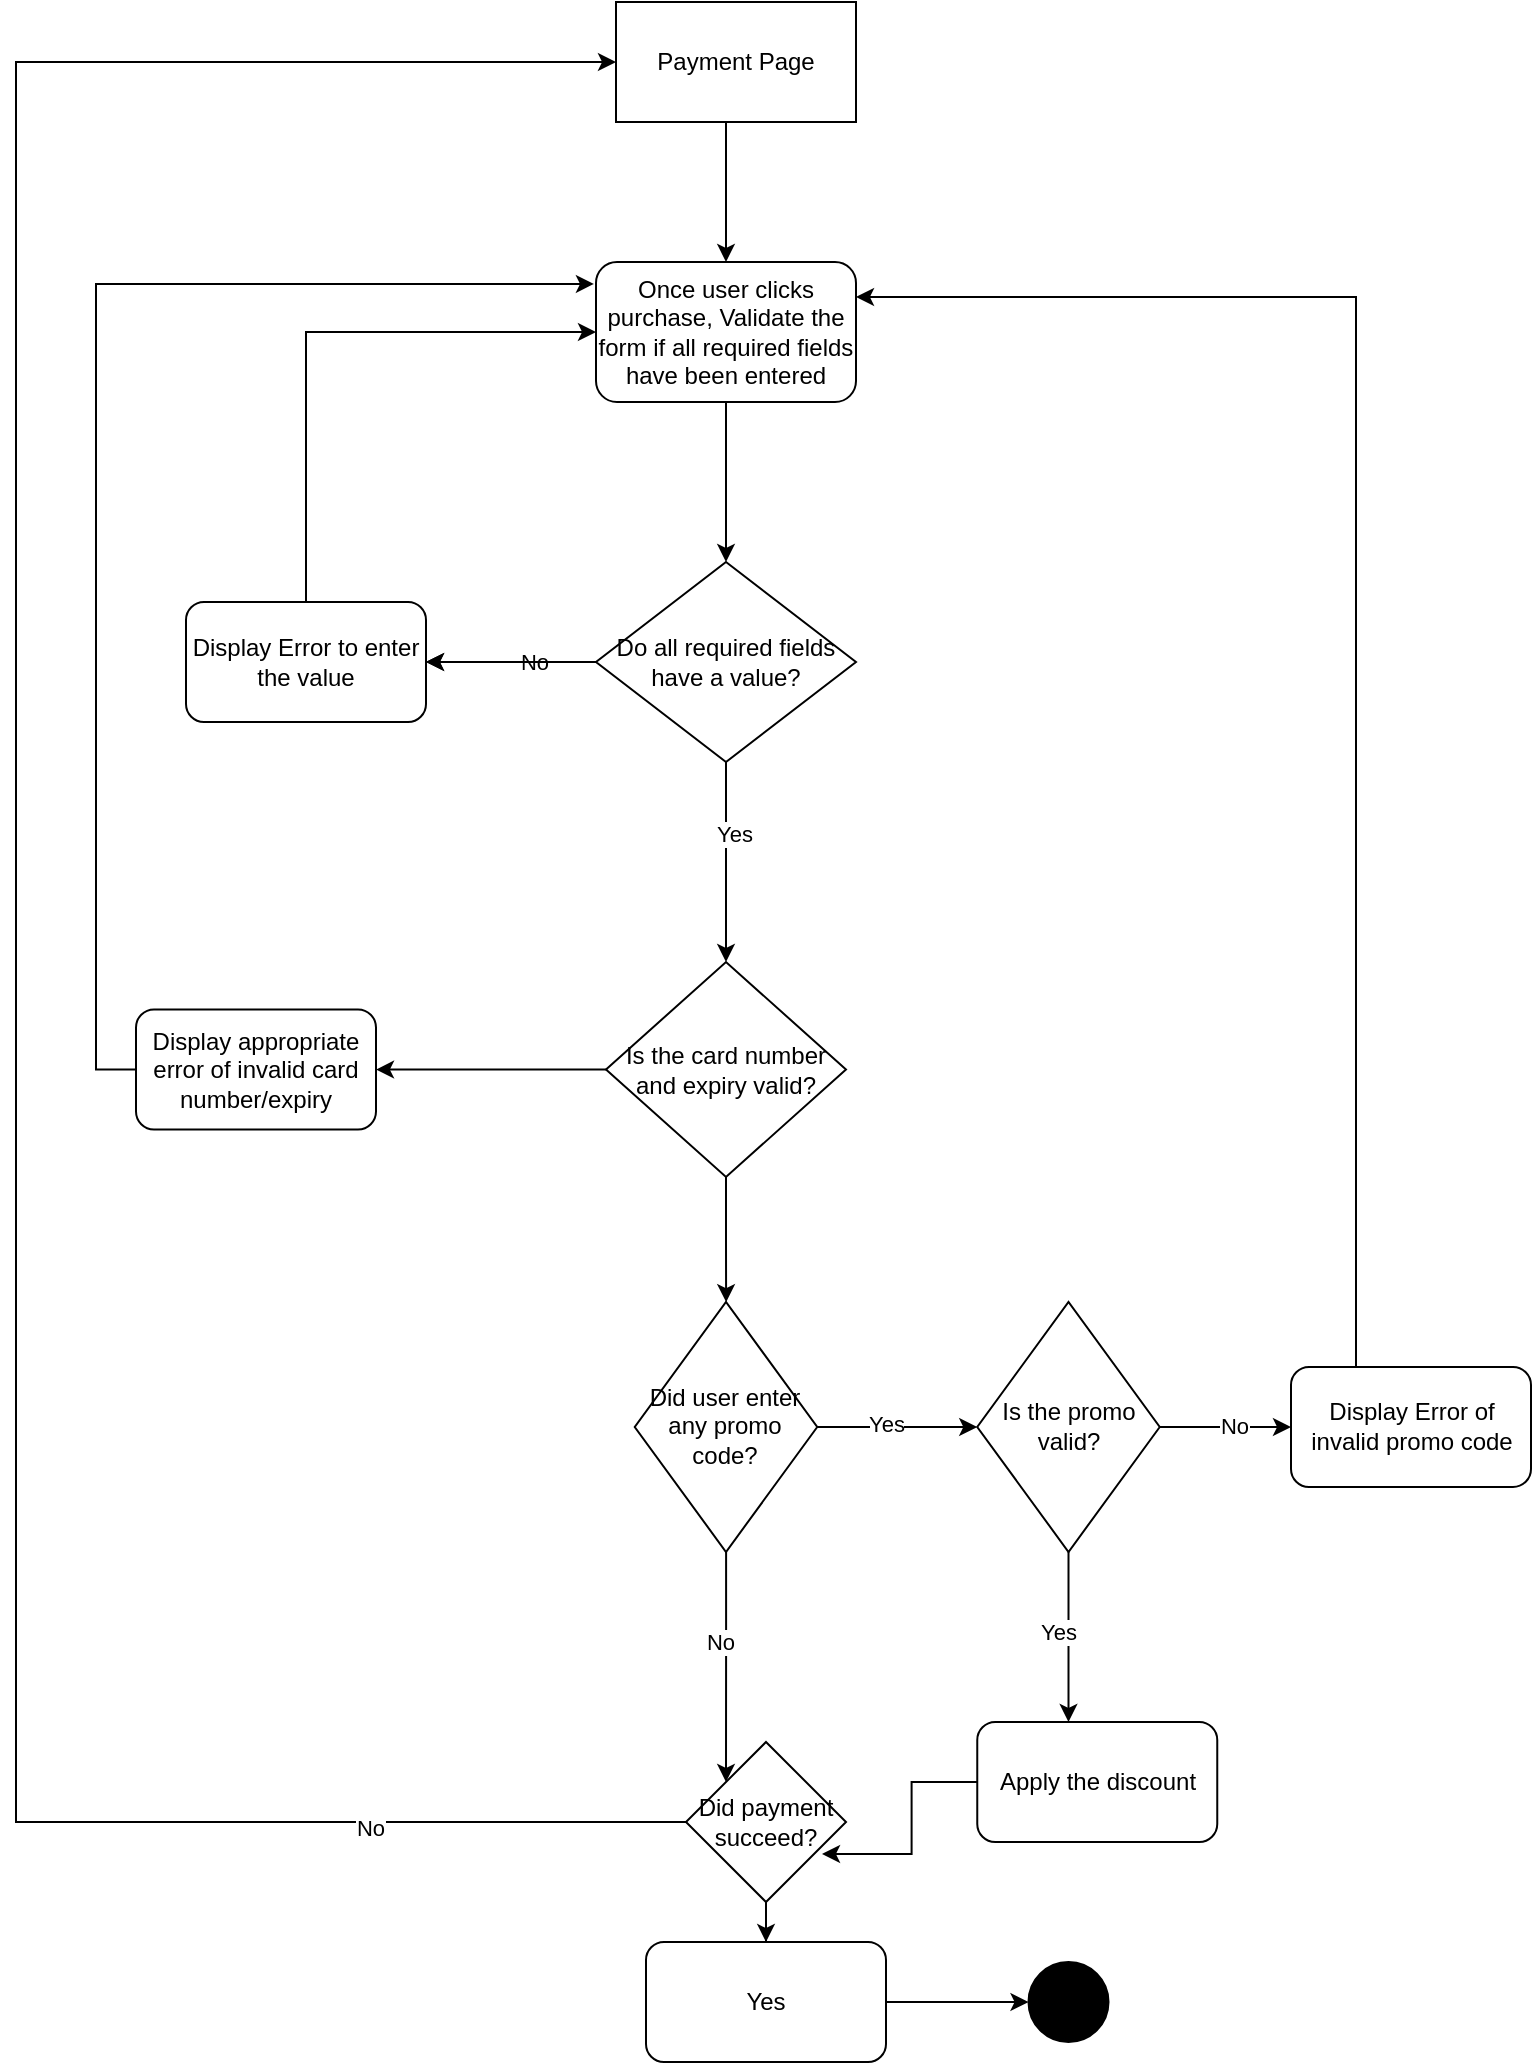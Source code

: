 <mxfile version="22.0.4" type="github">
  <diagram name="Page-1" id="TTad2JaClYAbR3NJx_BB">
    <mxGraphModel dx="1434" dy="758" grid="1" gridSize="10" guides="1" tooltips="1" connect="1" arrows="1" fold="1" page="1" pageScale="1" pageWidth="850" pageHeight="1100" math="0" shadow="0">
      <root>
        <mxCell id="0" />
        <mxCell id="1" parent="0" />
        <mxCell id="2vhhq0WR_up_APoABOzd-3" value="" style="edgeStyle=orthogonalEdgeStyle;rounded=0;orthogonalLoop=1;jettySize=auto;html=1;" edge="1" parent="1" source="2vhhq0WR_up_APoABOzd-1" target="2vhhq0WR_up_APoABOzd-2">
          <mxGeometry relative="1" as="geometry">
            <Array as="points">
              <mxPoint x="385" y="130" />
              <mxPoint x="385" y="130" />
            </Array>
          </mxGeometry>
        </mxCell>
        <mxCell id="2vhhq0WR_up_APoABOzd-1" value="Payment Page" style="rounded=0;whiteSpace=wrap;html=1;" vertex="1" parent="1">
          <mxGeometry x="330" y="50" width="120" height="60" as="geometry" />
        </mxCell>
        <mxCell id="2vhhq0WR_up_APoABOzd-6" value="" style="edgeStyle=orthogonalEdgeStyle;rounded=0;orthogonalLoop=1;jettySize=auto;html=1;" edge="1" parent="1" source="2vhhq0WR_up_APoABOzd-2" target="2vhhq0WR_up_APoABOzd-5">
          <mxGeometry relative="1" as="geometry" />
        </mxCell>
        <mxCell id="2vhhq0WR_up_APoABOzd-2" value="Once user clicks purchase, Validate the form if all required fields have been entered" style="whiteSpace=wrap;html=1;rounded=1;direction=west;" vertex="1" parent="1">
          <mxGeometry x="320" y="180" width="130" height="70" as="geometry" />
        </mxCell>
        <mxCell id="2vhhq0WR_up_APoABOzd-8" value="" style="edgeStyle=orthogonalEdgeStyle;rounded=0;orthogonalLoop=1;jettySize=auto;html=1;" edge="1" parent="1" source="2vhhq0WR_up_APoABOzd-5" target="2vhhq0WR_up_APoABOzd-7">
          <mxGeometry relative="1" as="geometry" />
        </mxCell>
        <mxCell id="2vhhq0WR_up_APoABOzd-9" value="No" style="edgeLabel;html=1;align=center;verticalAlign=middle;resizable=0;points=[];" vertex="1" connectable="0" parent="2vhhq0WR_up_APoABOzd-8">
          <mxGeometry x="-0.271" y="4" relative="1" as="geometry">
            <mxPoint y="-4" as="offset" />
          </mxGeometry>
        </mxCell>
        <mxCell id="2vhhq0WR_up_APoABOzd-11" value="" style="edgeStyle=orthogonalEdgeStyle;rounded=0;orthogonalLoop=1;jettySize=auto;html=1;" edge="1" parent="1" source="2vhhq0WR_up_APoABOzd-5" target="2vhhq0WR_up_APoABOzd-10">
          <mxGeometry relative="1" as="geometry" />
        </mxCell>
        <mxCell id="2vhhq0WR_up_APoABOzd-14" value="Yes" style="edgeLabel;html=1;align=center;verticalAlign=middle;resizable=0;points=[];" vertex="1" connectable="0" parent="2vhhq0WR_up_APoABOzd-11">
          <mxGeometry x="-0.289" y="4" relative="1" as="geometry">
            <mxPoint as="offset" />
          </mxGeometry>
        </mxCell>
        <mxCell id="2vhhq0WR_up_APoABOzd-12" value="" style="edgeStyle=orthogonalEdgeStyle;rounded=0;orthogonalLoop=1;jettySize=auto;html=1;" edge="1" parent="1" source="2vhhq0WR_up_APoABOzd-5" target="2vhhq0WR_up_APoABOzd-7">
          <mxGeometry relative="1" as="geometry" />
        </mxCell>
        <mxCell id="2vhhq0WR_up_APoABOzd-5" value="Do all required fields have a value?" style="rhombus;whiteSpace=wrap;html=1;rounded=0;" vertex="1" parent="1">
          <mxGeometry x="320" y="330" width="130" height="100" as="geometry" />
        </mxCell>
        <mxCell id="2vhhq0WR_up_APoABOzd-13" style="edgeStyle=orthogonalEdgeStyle;rounded=0;orthogonalLoop=1;jettySize=auto;html=1;entryX=1;entryY=0.5;entryDx=0;entryDy=0;" edge="1" parent="1" source="2vhhq0WR_up_APoABOzd-7" target="2vhhq0WR_up_APoABOzd-2">
          <mxGeometry relative="1" as="geometry">
            <Array as="points">
              <mxPoint x="175" y="215" />
            </Array>
          </mxGeometry>
        </mxCell>
        <mxCell id="2vhhq0WR_up_APoABOzd-7" value="Display Error to enter the value" style="whiteSpace=wrap;html=1;rounded=1;" vertex="1" parent="1">
          <mxGeometry x="115" y="350" width="120" height="60" as="geometry" />
        </mxCell>
        <mxCell id="2vhhq0WR_up_APoABOzd-15" style="edgeStyle=orthogonalEdgeStyle;rounded=0;orthogonalLoop=1;jettySize=auto;html=1;" edge="1" parent="1" source="2vhhq0WR_up_APoABOzd-10" target="2vhhq0WR_up_APoABOzd-16">
          <mxGeometry relative="1" as="geometry">
            <mxPoint x="200" y="583.75" as="targetPoint" />
          </mxGeometry>
        </mxCell>
        <mxCell id="2vhhq0WR_up_APoABOzd-19" value="" style="edgeStyle=orthogonalEdgeStyle;rounded=0;orthogonalLoop=1;jettySize=auto;html=1;" edge="1" parent="1" source="2vhhq0WR_up_APoABOzd-10" target="2vhhq0WR_up_APoABOzd-18">
          <mxGeometry relative="1" as="geometry" />
        </mxCell>
        <mxCell id="2vhhq0WR_up_APoABOzd-10" value="Is the card number and expiry valid?" style="rhombus;whiteSpace=wrap;html=1;rounded=0;direction=south;" vertex="1" parent="1">
          <mxGeometry x="325" y="530" width="120" height="107.5" as="geometry" />
        </mxCell>
        <mxCell id="2vhhq0WR_up_APoABOzd-16" value="Display appropriate error of invalid card number/expiry" style="rounded=1;whiteSpace=wrap;html=1;" vertex="1" parent="1">
          <mxGeometry x="90" y="553.75" width="120" height="60" as="geometry" />
        </mxCell>
        <mxCell id="2vhhq0WR_up_APoABOzd-17" style="edgeStyle=orthogonalEdgeStyle;rounded=0;orthogonalLoop=1;jettySize=auto;html=1;entryX=1.008;entryY=0.843;entryDx=0;entryDy=0;entryPerimeter=0;" edge="1" parent="1" source="2vhhq0WR_up_APoABOzd-16" target="2vhhq0WR_up_APoABOzd-2">
          <mxGeometry relative="1" as="geometry">
            <Array as="points">
              <mxPoint x="70" y="584" />
              <mxPoint x="70" y="191" />
            </Array>
          </mxGeometry>
        </mxCell>
        <mxCell id="2vhhq0WR_up_APoABOzd-24" value="" style="edgeStyle=orthogonalEdgeStyle;rounded=0;orthogonalLoop=1;jettySize=auto;html=1;" edge="1" parent="1" source="2vhhq0WR_up_APoABOzd-18" target="2vhhq0WR_up_APoABOzd-23">
          <mxGeometry relative="1" as="geometry" />
        </mxCell>
        <mxCell id="2vhhq0WR_up_APoABOzd-25" value="Yes" style="edgeLabel;html=1;align=center;verticalAlign=middle;resizable=0;points=[];" vertex="1" connectable="0" parent="2vhhq0WR_up_APoABOzd-24">
          <mxGeometry x="-0.141" y="2" relative="1" as="geometry">
            <mxPoint as="offset" />
          </mxGeometry>
        </mxCell>
        <mxCell id="2vhhq0WR_up_APoABOzd-33" value="" style="edgeStyle=orthogonalEdgeStyle;rounded=0;orthogonalLoop=1;jettySize=auto;html=1;entryX=0.25;entryY=0.25;entryDx=0;entryDy=0;entryPerimeter=0;" edge="1" parent="1" source="2vhhq0WR_up_APoABOzd-18" target="2vhhq0WR_up_APoABOzd-38">
          <mxGeometry relative="1" as="geometry">
            <mxPoint x="385" y="937.495" as="targetPoint" />
          </mxGeometry>
        </mxCell>
        <mxCell id="2vhhq0WR_up_APoABOzd-36" value="No" style="edgeLabel;html=1;align=center;verticalAlign=middle;resizable=0;points=[];" vertex="1" connectable="0" parent="2vhhq0WR_up_APoABOzd-33">
          <mxGeometry x="-0.217" y="-3" relative="1" as="geometry">
            <mxPoint as="offset" />
          </mxGeometry>
        </mxCell>
        <mxCell id="2vhhq0WR_up_APoABOzd-18" value="Did user enter any promo code?" style="rhombus;whiteSpace=wrap;html=1;rounded=0;direction=south;" vertex="1" parent="1">
          <mxGeometry x="339.375" y="699.995" width="91.25" height="125" as="geometry" />
        </mxCell>
        <mxCell id="2vhhq0WR_up_APoABOzd-27" value="" style="edgeStyle=orthogonalEdgeStyle;rounded=0;orthogonalLoop=1;jettySize=auto;html=1;" edge="1" parent="1" source="2vhhq0WR_up_APoABOzd-23" target="2vhhq0WR_up_APoABOzd-26">
          <mxGeometry relative="1" as="geometry" />
        </mxCell>
        <mxCell id="2vhhq0WR_up_APoABOzd-28" value="No" style="edgeLabel;html=1;align=center;verticalAlign=middle;resizable=0;points=[];" vertex="1" connectable="0" parent="2vhhq0WR_up_APoABOzd-27">
          <mxGeometry x="0.131" y="1" relative="1" as="geometry">
            <mxPoint as="offset" />
          </mxGeometry>
        </mxCell>
        <mxCell id="2vhhq0WR_up_APoABOzd-29" style="edgeStyle=orthogonalEdgeStyle;rounded=0;orthogonalLoop=1;jettySize=auto;html=1;" edge="1" parent="1" source="2vhhq0WR_up_APoABOzd-23">
          <mxGeometry relative="1" as="geometry">
            <mxPoint x="556.25" y="910" as="targetPoint" />
          </mxGeometry>
        </mxCell>
        <mxCell id="2vhhq0WR_up_APoABOzd-30" value="Yes" style="edgeLabel;html=1;align=center;verticalAlign=middle;resizable=0;points=[];" vertex="1" connectable="0" parent="2vhhq0WR_up_APoABOzd-29">
          <mxGeometry x="-0.064" y="-6" relative="1" as="geometry">
            <mxPoint as="offset" />
          </mxGeometry>
        </mxCell>
        <mxCell id="2vhhq0WR_up_APoABOzd-23" value="Is the promo valid?" style="rhombus;whiteSpace=wrap;html=1;rounded=0;direction=south;" vertex="1" parent="1">
          <mxGeometry x="510.625" y="699.995" width="91.25" height="125" as="geometry" />
        </mxCell>
        <mxCell id="2vhhq0WR_up_APoABOzd-26" value="Display Error of invalid promo code" style="whiteSpace=wrap;html=1;rounded=1;" vertex="1" parent="1">
          <mxGeometry x="667.5" y="732.495" width="120" height="60" as="geometry" />
        </mxCell>
        <mxCell id="2vhhq0WR_up_APoABOzd-31" style="edgeStyle=orthogonalEdgeStyle;rounded=0;orthogonalLoop=1;jettySize=auto;html=1;entryX=0;entryY=0.75;entryDx=0;entryDy=0;" edge="1" parent="1" source="2vhhq0WR_up_APoABOzd-26" target="2vhhq0WR_up_APoABOzd-2">
          <mxGeometry relative="1" as="geometry">
            <mxPoint x="700" y="730" as="sourcePoint" />
            <mxPoint x="470" y="200" as="targetPoint" />
            <Array as="points">
              <mxPoint x="700" y="198" />
            </Array>
          </mxGeometry>
        </mxCell>
        <mxCell id="2vhhq0WR_up_APoABOzd-35" style="edgeStyle=orthogonalEdgeStyle;rounded=0;orthogonalLoop=1;jettySize=auto;html=1;entryX=0.85;entryY=0.7;entryDx=0;entryDy=0;entryPerimeter=0;" edge="1" parent="1" source="2vhhq0WR_up_APoABOzd-34" target="2vhhq0WR_up_APoABOzd-38">
          <mxGeometry relative="1" as="geometry">
            <mxPoint x="445" y="967.495" as="targetPoint" />
          </mxGeometry>
        </mxCell>
        <mxCell id="2vhhq0WR_up_APoABOzd-34" value="Apply the discount" style="rounded=1;whiteSpace=wrap;html=1;" vertex="1" parent="1">
          <mxGeometry x="510.63" y="910" width="120" height="60" as="geometry" />
        </mxCell>
        <mxCell id="2vhhq0WR_up_APoABOzd-39" style="edgeStyle=orthogonalEdgeStyle;rounded=0;orthogonalLoop=1;jettySize=auto;html=1;" edge="1" parent="1" source="2vhhq0WR_up_APoABOzd-38" target="2vhhq0WR_up_APoABOzd-40">
          <mxGeometry relative="1" as="geometry">
            <mxPoint x="405" y="1040" as="targetPoint" />
          </mxGeometry>
        </mxCell>
        <mxCell id="2vhhq0WR_up_APoABOzd-43" style="edgeStyle=orthogonalEdgeStyle;rounded=0;orthogonalLoop=1;jettySize=auto;html=1;entryX=0;entryY=0.5;entryDx=0;entryDy=0;" edge="1" parent="1" source="2vhhq0WR_up_APoABOzd-38" target="2vhhq0WR_up_APoABOzd-1">
          <mxGeometry relative="1" as="geometry">
            <mxPoint x="20" y="80" as="targetPoint" />
            <Array as="points">
              <mxPoint x="30" y="960" />
              <mxPoint x="30" y="80" />
            </Array>
          </mxGeometry>
        </mxCell>
        <mxCell id="2vhhq0WR_up_APoABOzd-44" value="No" style="edgeLabel;html=1;align=center;verticalAlign=middle;resizable=0;points=[];" vertex="1" connectable="0" parent="2vhhq0WR_up_APoABOzd-43">
          <mxGeometry x="-0.791" y="3" relative="1" as="geometry">
            <mxPoint as="offset" />
          </mxGeometry>
        </mxCell>
        <mxCell id="2vhhq0WR_up_APoABOzd-38" value="Did payment succeed?" style="rhombus;whiteSpace=wrap;html=1;" vertex="1" parent="1">
          <mxGeometry x="365" y="920" width="80" height="80" as="geometry" />
        </mxCell>
        <mxCell id="2vhhq0WR_up_APoABOzd-42" style="edgeStyle=orthogonalEdgeStyle;rounded=0;orthogonalLoop=1;jettySize=auto;html=1;entryX=0;entryY=0.5;entryDx=0;entryDy=0;" edge="1" parent="1" source="2vhhq0WR_up_APoABOzd-40" target="2vhhq0WR_up_APoABOzd-41">
          <mxGeometry relative="1" as="geometry" />
        </mxCell>
        <mxCell id="2vhhq0WR_up_APoABOzd-40" value="Yes" style="rounded=1;whiteSpace=wrap;html=1;" vertex="1" parent="1">
          <mxGeometry x="345" y="1020" width="120" height="60" as="geometry" />
        </mxCell>
        <mxCell id="2vhhq0WR_up_APoABOzd-41" value="" style="ellipse;shape=doubleEllipse;whiteSpace=wrap;html=1;aspect=fixed;fillColor=#000000;" vertex="1" parent="1">
          <mxGeometry x="536.25" y="1030" width="40" height="40" as="geometry" />
        </mxCell>
      </root>
    </mxGraphModel>
  </diagram>
</mxfile>
